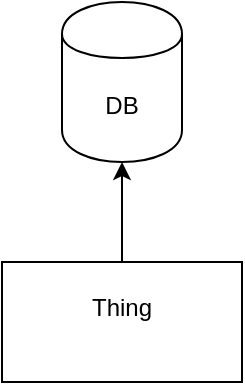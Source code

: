 <mxfile version="10.6.7" type="github"><diagram id="OX5uv8Jkmx6U8HThfoyX" name="Page-1"><mxGraphModel dx="1871" dy="668" grid="1" gridSize="10" guides="1" tooltips="1" connect="1" arrows="1" fold="1" page="1" pageScale="1" pageWidth="850" pageHeight="1100" math="0" shadow="0"><root><mxCell id="0"/><mxCell id="1" parent="0"/><mxCell id="EvkDicobKch4ae_al7x--3" value="" style="edgeStyle=orthogonalEdgeStyle;rounded=0;orthogonalLoop=1;jettySize=auto;html=1;" edge="1" parent="1" source="EvkDicobKch4ae_al7x--1" target="EvkDicobKch4ae_al7x--2"><mxGeometry relative="1" as="geometry"/></mxCell><mxCell id="EvkDicobKch4ae_al7x--1" value="&lt;div&gt;Thing&lt;/div&gt;&lt;div&gt;&lt;br&gt;&lt;/div&gt;" style="rounded=0;whiteSpace=wrap;html=1;" vertex="1" parent="1"><mxGeometry x="460" y="320" width="120" height="60" as="geometry"/></mxCell><mxCell id="EvkDicobKch4ae_al7x--2" value="DB" style="shape=cylinder;whiteSpace=wrap;html=1;boundedLbl=1;backgroundOutline=1;" vertex="1" parent="1"><mxGeometry x="490" y="190" width="60" height="80" as="geometry"/></mxCell></root></mxGraphModel></diagram></mxfile>